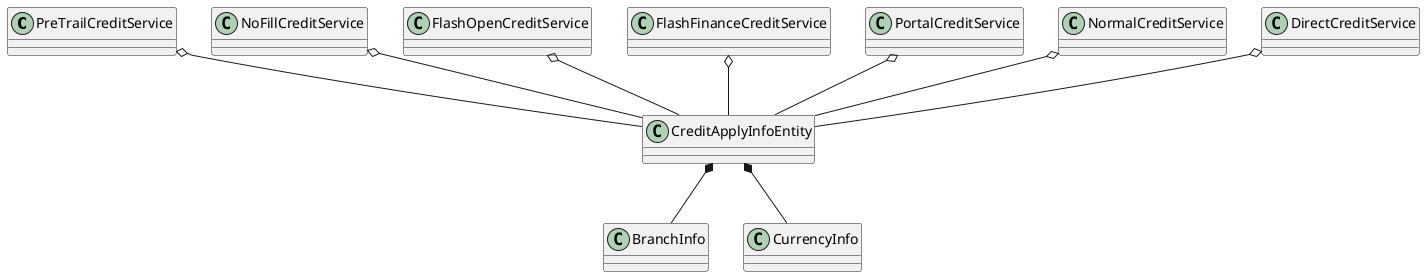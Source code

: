 @startuml
'https://plantuml.com/class-diagram

class PreTrailCreditService {
}

class NoFillCreditService {
}

class FlashOpenCreditService {}

class FlashFinanceCreditService {}

class PortalCreditService {
}

class NormalCreditService {
}

class DirectCreditService {
}

class CreditApplyInfoEntity {
}

class BranchInfo {
}

class CurrencyInfo {
}

DirectCreditService o-- CreditApplyInfoEntity
PortalCreditService o-- CreditApplyInfoEntity
PreTrailCreditService o-- CreditApplyInfoEntity
NormalCreditService o-- CreditApplyInfoEntity
NoFillCreditService o-- CreditApplyInfoEntity
FlashOpenCreditService o-- CreditApplyInfoEntity
FlashFinanceCreditService o-- CreditApplyInfoEntity

CreditApplyInfoEntity *-- CurrencyInfo
CreditApplyInfoEntity *-- BranchInfo

@enduml